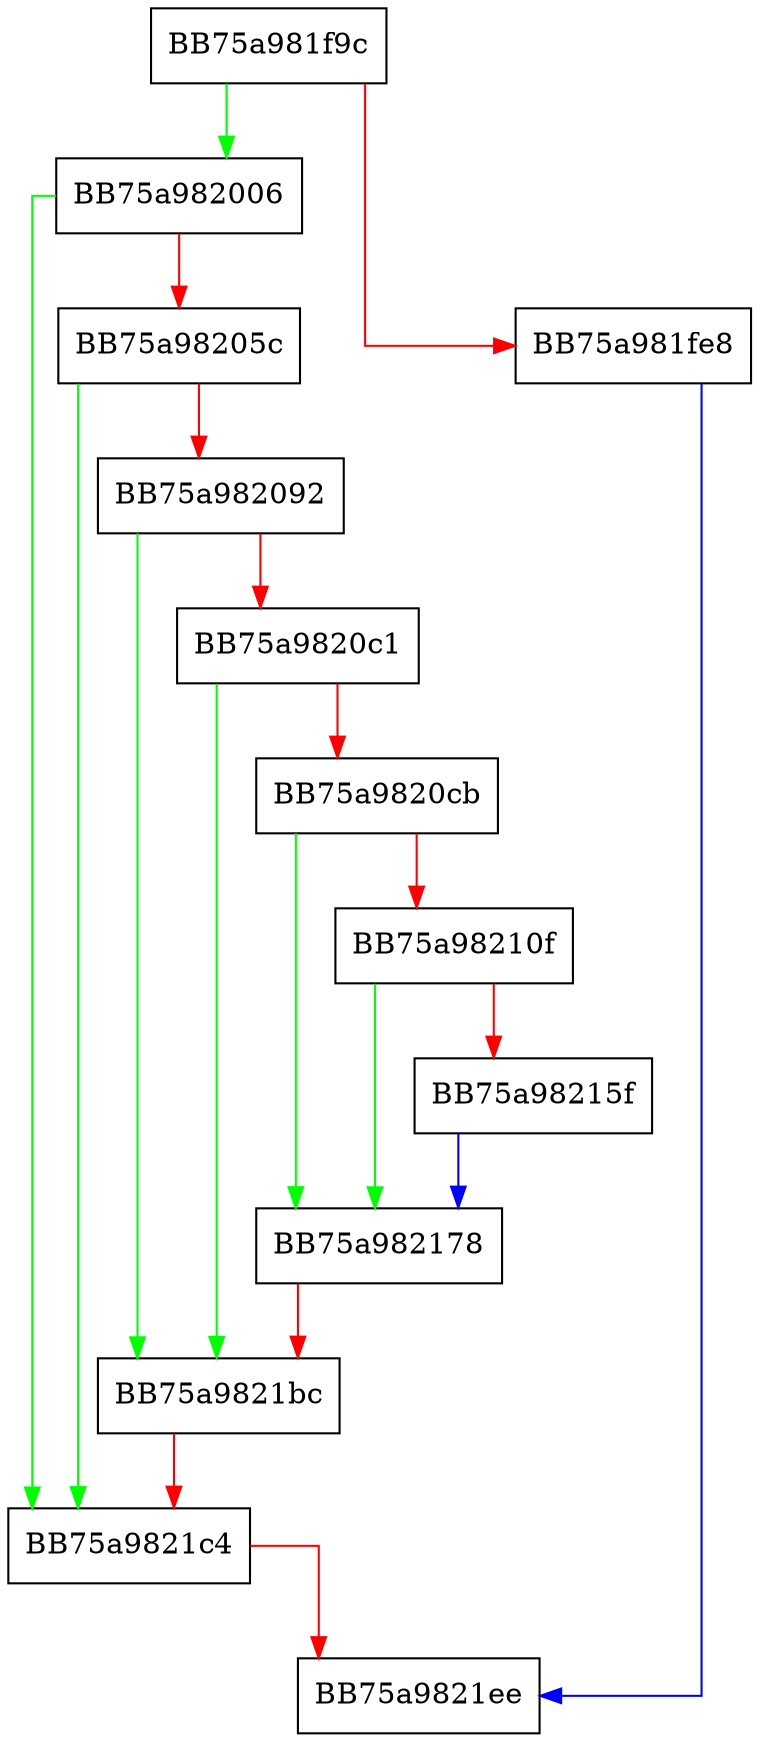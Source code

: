 digraph register_callback_decode_async {
  node [shape="box"];
  graph [splines=ortho];
  BB75a981f9c -> BB75a982006 [color="green"];
  BB75a981f9c -> BB75a981fe8 [color="red"];
  BB75a981fe8 -> BB75a9821ee [color="blue"];
  BB75a982006 -> BB75a9821c4 [color="green"];
  BB75a982006 -> BB75a98205c [color="red"];
  BB75a98205c -> BB75a9821c4 [color="green"];
  BB75a98205c -> BB75a982092 [color="red"];
  BB75a982092 -> BB75a9821bc [color="green"];
  BB75a982092 -> BB75a9820c1 [color="red"];
  BB75a9820c1 -> BB75a9821bc [color="green"];
  BB75a9820c1 -> BB75a9820cb [color="red"];
  BB75a9820cb -> BB75a982178 [color="green"];
  BB75a9820cb -> BB75a98210f [color="red"];
  BB75a98210f -> BB75a982178 [color="green"];
  BB75a98210f -> BB75a98215f [color="red"];
  BB75a98215f -> BB75a982178 [color="blue"];
  BB75a982178 -> BB75a9821bc [color="red"];
  BB75a9821bc -> BB75a9821c4 [color="red"];
  BB75a9821c4 -> BB75a9821ee [color="red"];
}